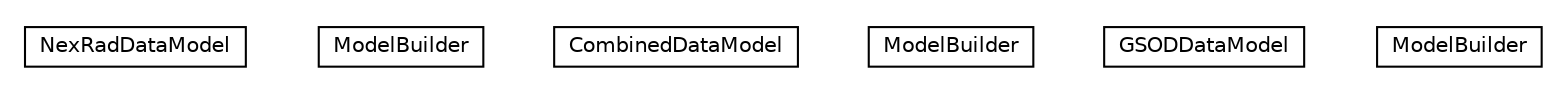 #!/usr/local/bin/dot
#
# Class diagram 
# Generated by UMLGraph version R5_6-24-gf6e263 (http://www.umlgraph.org/)
#

digraph G {
	edge [fontname="Helvetica",fontsize=10,labelfontname="Helvetica",labelfontsize=10];
	node [fontname="Helvetica",fontsize=10,shape=plaintext];
	nodesep=0.25;
	ranksep=0.5;
	// com.ohair.stephen.edp.model.NexRadDataModel
	c22 [label=<<table title="com.ohair.stephen.edp.model.NexRadDataModel" border="0" cellborder="1" cellspacing="0" cellpadding="2" port="p" href="./NexRadDataModel.html">
		<tr><td><table border="0" cellspacing="0" cellpadding="1">
<tr><td align="center" balign="center"> NexRadDataModel </td></tr>
		</table></td></tr>
		</table>>, URL="./NexRadDataModel.html", fontname="Helvetica", fontcolor="black", fontsize=10.0];
	// com.ohair.stephen.edp.model.NexRadDataModel.ModelBuilder
	c23 [label=<<table title="com.ohair.stephen.edp.model.NexRadDataModel.ModelBuilder" border="0" cellborder="1" cellspacing="0" cellpadding="2" port="p" href="./NexRadDataModel.ModelBuilder.html">
		<tr><td><table border="0" cellspacing="0" cellpadding="1">
<tr><td align="center" balign="center"> ModelBuilder </td></tr>
		</table></td></tr>
		</table>>, URL="./NexRadDataModel.ModelBuilder.html", fontname="Helvetica", fontcolor="black", fontsize=10.0];
	// com.ohair.stephen.edp.model.CombinedDataModel
	c24 [label=<<table title="com.ohair.stephen.edp.model.CombinedDataModel" border="0" cellborder="1" cellspacing="0" cellpadding="2" port="p" href="./CombinedDataModel.html">
		<tr><td><table border="0" cellspacing="0" cellpadding="1">
<tr><td align="center" balign="center"> CombinedDataModel </td></tr>
		</table></td></tr>
		</table>>, URL="./CombinedDataModel.html", fontname="Helvetica", fontcolor="black", fontsize=10.0];
	// com.ohair.stephen.edp.model.CombinedDataModel.ModelBuilder
	c25 [label=<<table title="com.ohair.stephen.edp.model.CombinedDataModel.ModelBuilder" border="0" cellborder="1" cellspacing="0" cellpadding="2" port="p" href="./CombinedDataModel.ModelBuilder.html">
		<tr><td><table border="0" cellspacing="0" cellpadding="1">
<tr><td align="center" balign="center"> ModelBuilder </td></tr>
		</table></td></tr>
		</table>>, URL="./CombinedDataModel.ModelBuilder.html", fontname="Helvetica", fontcolor="black", fontsize=10.0];
	// com.ohair.stephen.edp.model.GSODDataModel
	c26 [label=<<table title="com.ohair.stephen.edp.model.GSODDataModel" border="0" cellborder="1" cellspacing="0" cellpadding="2" port="p" href="./GSODDataModel.html">
		<tr><td><table border="0" cellspacing="0" cellpadding="1">
<tr><td align="center" balign="center"> GSODDataModel </td></tr>
		</table></td></tr>
		</table>>, URL="./GSODDataModel.html", fontname="Helvetica", fontcolor="black", fontsize=10.0];
	// com.ohair.stephen.edp.model.GSODDataModel.ModelBuilder
	c27 [label=<<table title="com.ohair.stephen.edp.model.GSODDataModel.ModelBuilder" border="0" cellborder="1" cellspacing="0" cellpadding="2" port="p" href="./GSODDataModel.ModelBuilder.html">
		<tr><td><table border="0" cellspacing="0" cellpadding="1">
<tr><td align="center" balign="center"> ModelBuilder </td></tr>
		</table></td></tr>
		</table>>, URL="./GSODDataModel.ModelBuilder.html", fontname="Helvetica", fontcolor="black", fontsize=10.0];
}

